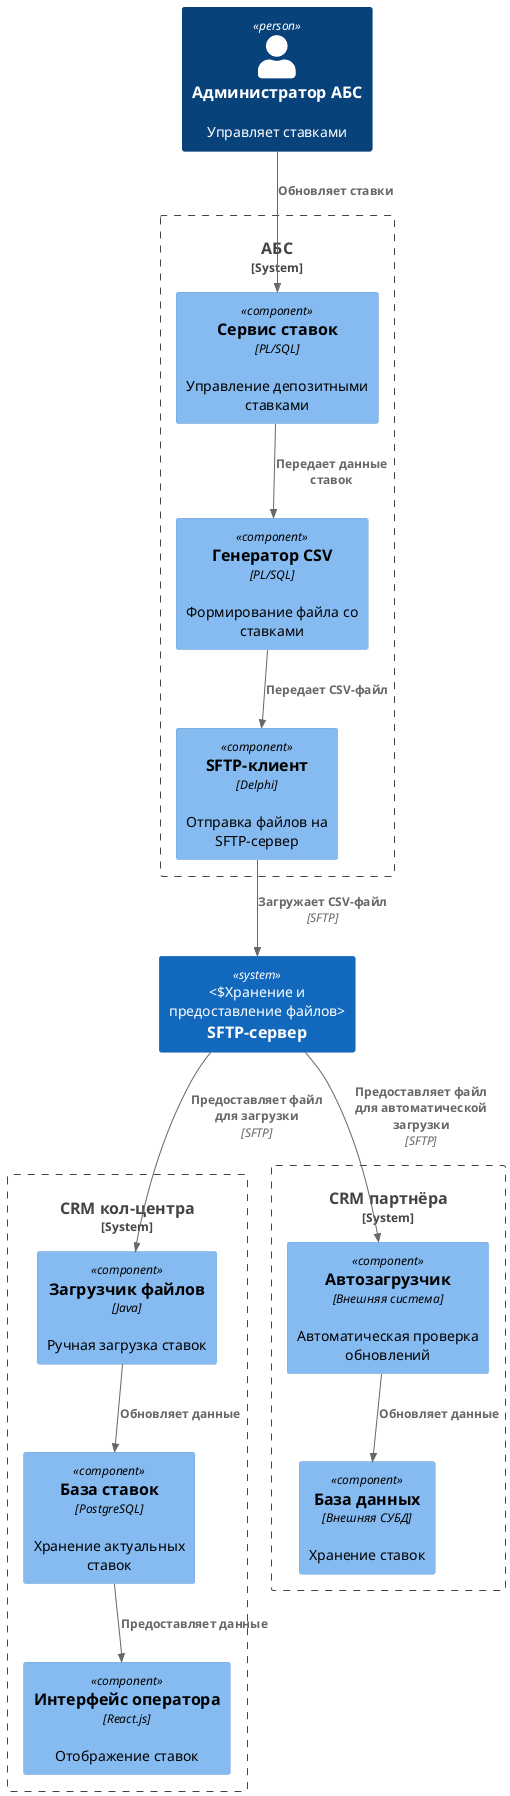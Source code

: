 @startuml
!include <C4/C4_Component>

Person(admin, "Администратор АБС", "Управляет ставками")

System_Boundary(abs_boundary, "АБС") {
    Component(rate_service, "Сервис ставок", "PL/SQL", "Управление депозитными ставками")
    Component(csv_generator, "Генератор CSV", "PL/SQL", "Формирование файла со ставками")
    Component(sftp_client, "SFTP-клиент", "Delphi", "Отправка файлов на SFTP-сервер")

    Rel(admin, rate_service, "Обновляет ставки")
    Rel(rate_service, csv_generator, "Передает данные ставок")
    Rel(csv_generator, sftp_client, "Передает CSV-файл")
}

System(sftp_server, "SFTP-сервер", "", "Хранение и предоставление файлов")

System_Boundary(bank_crm_boundary, "CRM кол-центра") {
    Component(file_loader, "Загрузчик файлов", "Java", "Ручная загрузка ставок")
    Component(rates_db, "База ставок", "PostgreSQL", "Хранение актуальных ставок")
    Component(ui_component, "Интерфейс оператора", "React.js", "Отображение ставок")

    Rel(file_loader, rates_db, "Обновляет данные")
    Rel(rates_db, ui_component, "Предоставляет данные")
}

System_Boundary(partner_crm_boundary, "CRM партнёра") {
    Component(auto_loader, "Автозагрузчик", "Внешняя система", "Автоматическая проверка обновлений")
    Component(partner_db, "База данных", "Внешняя СУБД", "Хранение ставок")

    Rel(auto_loader, partner_db, "Обновляет данные")
}

Rel(sftp_client, sftp_server, "Загружает CSV-файл", "SFTP")
Rel(sftp_server, file_loader, "Предоставляет файл для загрузки", "SFTP")
Rel(sftp_server, auto_loader, "Предоставляет файл для автоматической загрузки", "SFTP")

@enduml